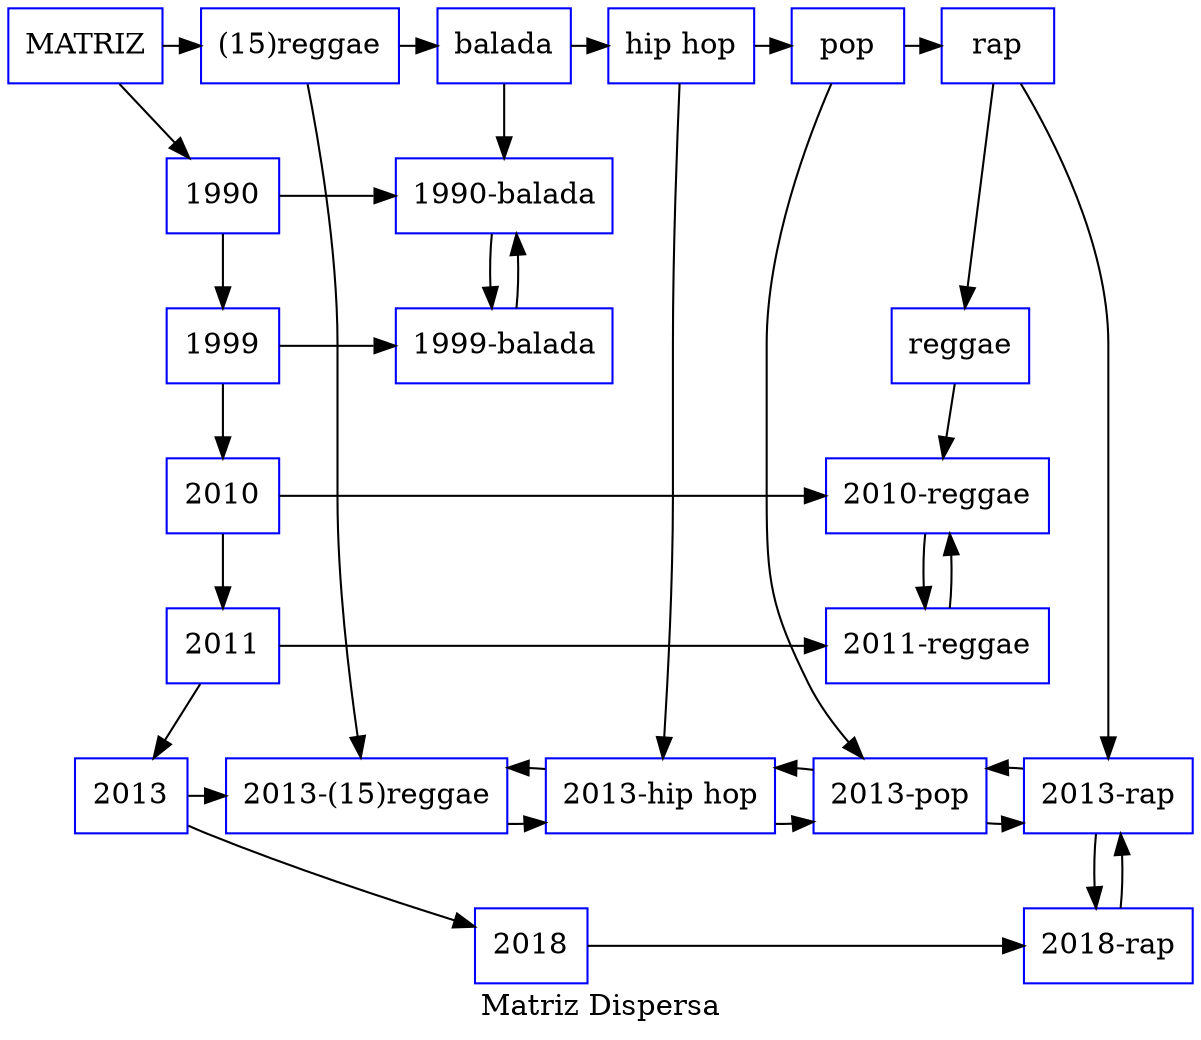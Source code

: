 digraph G {
rankdir=UD
	node [color=blue shape=box]
{rank = min;"MATRIZ";"(15)reggae";"balada";"hip hop";"pop";"rap";}; 

{rank = same;"1990";"1990-balada";};
{rank = same;"1999";"1999-balada";};
{rank = same;"2010";"2010-reggae";};
{rank = same;"2011";"2011-reggae";};
{rank = same;"2013";"2013-(15)reggae";"2013-hip hop";"2013-pop";"2013-rap";};
{rank = same;"2018";"2018-rap";};

"1990-balada"->"1999-balada"
"1999-balada"->"1990-balada"
"2013-rap"->"2018-rap"
"2018-rap"->"2013-rap"
"2010-reggae"->"2011-reggae"
"2011-reggae"->"2010-reggae"

"(15)reggae"->"2013-(15)reggae";
"balada"->"1990-balada";
"hip hop"->"2013-hip hop";
"pop"->"2013-pop";
"rap"->"2013-rap";
"reggae"->"2010-reggae";

"2013-(15)reggae"->"2013-hip hop"[constraint = false]; 
"2013-hip hop"->"2013-(15)reggae"[constraint = false]; 
"2013-hip hop"->"2013-pop"[constraint = false]; 
"2013-pop"->"2013-hip hop"[constraint = false]; 
"2013-pop"->"2013-rap"[constraint = false]; 
"2013-rap"->"2013-pop"[constraint = false]; 

"1990"->"1990-balada";
"1999"->"1999-balada";
"2010"->"2010-reggae";
"2011"->"2011-reggae";
"2013"->"2013-(15)reggae";
"2018"->"2018-rap";

"MATRIZ" -> "(15)reggae";
"(15)reggae"->"balada";
"balada"->"hip hop";
"hip hop"->"pop";
"pop"->"rap";
"rap"->"reggae";

"MATRIZ" -> "1990"[rankdir=UD];
"1990"->"1999"[rankdir=UD];
"1999"->"2010"[rankdir=UD];
"2010"->"2011"[rankdir=UD];
"2011"->"2013"[rankdir=UD];
"2013"->"2018"[rankdir=UD];

label = "Matriz Dispersa"; 

}